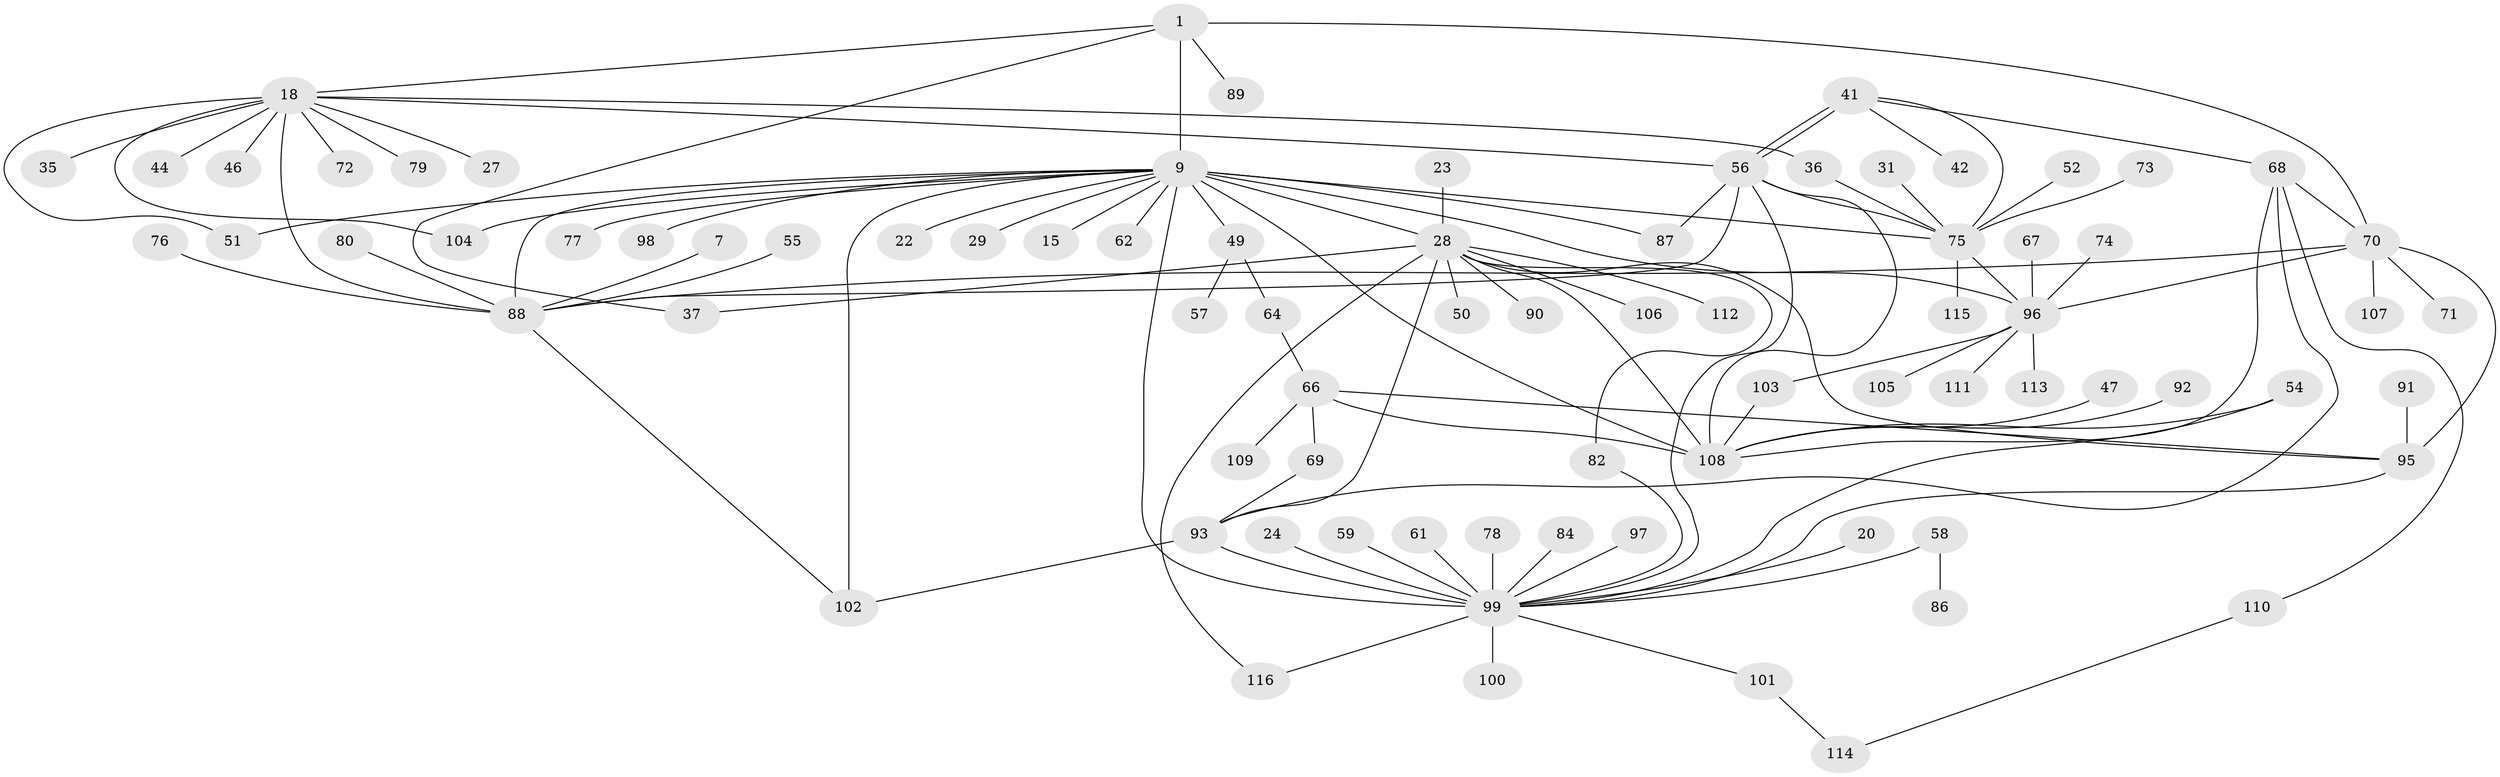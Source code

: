 // original degree distribution, {6: 0.07758620689655173, 25: 0.008620689655172414, 12: 0.008620689655172414, 4: 0.05172413793103448, 7: 0.05172413793103448, 1: 0.4224137931034483, 2: 0.20689655172413793, 13: 0.008620689655172414, 9: 0.008620689655172414, 8: 0.017241379310344827, 3: 0.10344827586206896, 5: 0.034482758620689655}
// Generated by graph-tools (version 1.1) at 2025/52/03/04/25 21:52:01]
// undirected, 81 vertices, 112 edges
graph export_dot {
graph [start="1"]
  node [color=gray90,style=filled];
  1;
  7;
  9 [super="+2"];
  15;
  18 [super="+16"];
  20;
  22;
  23;
  24;
  27;
  28 [super="+3+21"];
  29;
  31;
  35;
  36;
  37;
  41;
  42;
  44;
  46;
  47;
  49 [super="+33"];
  50;
  51;
  52;
  54;
  55;
  56 [super="+38"];
  57;
  58;
  59;
  61;
  62;
  64 [super="+63"];
  66;
  67;
  68 [super="+43"];
  69;
  70 [super="+65+30"];
  71;
  72;
  73;
  74;
  75 [super="+25"];
  76;
  77;
  78;
  79;
  80;
  82;
  84;
  86;
  87 [super="+19"];
  88 [super="+85+6"];
  89;
  90;
  91 [super="+83"];
  92;
  93 [super="+5+45+60"];
  95 [super="+34+26"];
  96 [super="+4+94+14"];
  97;
  98;
  99 [super="+48+40+12+17"];
  100;
  101;
  102 [super="+81+53"];
  103;
  104;
  105;
  106;
  107;
  108 [super="+32+39"];
  109;
  110;
  111;
  112;
  113;
  114;
  115;
  116;
  1 -- 9 [weight=2];
  1 -- 37;
  1 -- 70;
  1 -- 89;
  1 -- 18;
  7 -- 88;
  9 -- 29;
  9 -- 51;
  9 -- 62;
  9 -- 96 [weight=6];
  9 -- 98;
  9 -- 99 [weight=5];
  9 -- 77;
  9 -- 15;
  9 -- 22;
  9 -- 88 [weight=3];
  9 -- 28 [weight=4];
  9 -- 104;
  9 -- 108;
  9 -- 49;
  9 -- 75;
  9 -- 102 [weight=2];
  9 -- 87;
  18 -- 35;
  18 -- 72;
  18 -- 79;
  18 -- 88 [weight=2];
  18 -- 104;
  18 -- 56;
  18 -- 36;
  18 -- 44;
  18 -- 46;
  18 -- 51;
  18 -- 27;
  20 -- 99;
  23 -- 28;
  24 -- 99;
  28 -- 37;
  28 -- 112;
  28 -- 50;
  28 -- 82;
  28 -- 116;
  28 -- 90;
  28 -- 106;
  28 -- 108;
  28 -- 93;
  28 -- 95;
  31 -- 75;
  36 -- 75;
  41 -- 42;
  41 -- 56 [weight=2];
  41 -- 56;
  41 -- 68;
  41 -- 75;
  47 -- 108;
  49 -- 57;
  49 -- 64;
  52 -- 75;
  54 -- 108;
  54 -- 99 [weight=2];
  55 -- 88;
  56 -- 87;
  56 -- 75;
  56 -- 88;
  56 -- 108 [weight=2];
  56 -- 99;
  58 -- 86;
  58 -- 99;
  59 -- 99;
  61 -- 99;
  64 -- 66;
  66 -- 69;
  66 -- 109;
  66 -- 108;
  66 -- 95;
  67 -- 96;
  68 -- 110;
  68 -- 108;
  68 -- 93;
  68 -- 70;
  69 -- 93;
  70 -- 71;
  70 -- 107;
  70 -- 88;
  70 -- 96 [weight=3];
  70 -- 95;
  73 -- 75;
  74 -- 96;
  75 -- 115;
  75 -- 96;
  76 -- 88;
  78 -- 99;
  80 -- 88;
  82 -- 99;
  84 -- 99;
  88 -- 102;
  91 -- 95 [weight=2];
  92 -- 108;
  93 -- 99 [weight=2];
  93 -- 102;
  95 -- 99 [weight=2];
  96 -- 105;
  96 -- 113;
  96 -- 103;
  96 -- 111;
  97 -- 99;
  99 -- 101;
  99 -- 116;
  99 -- 100;
  101 -- 114;
  103 -- 108;
  110 -- 114;
}
